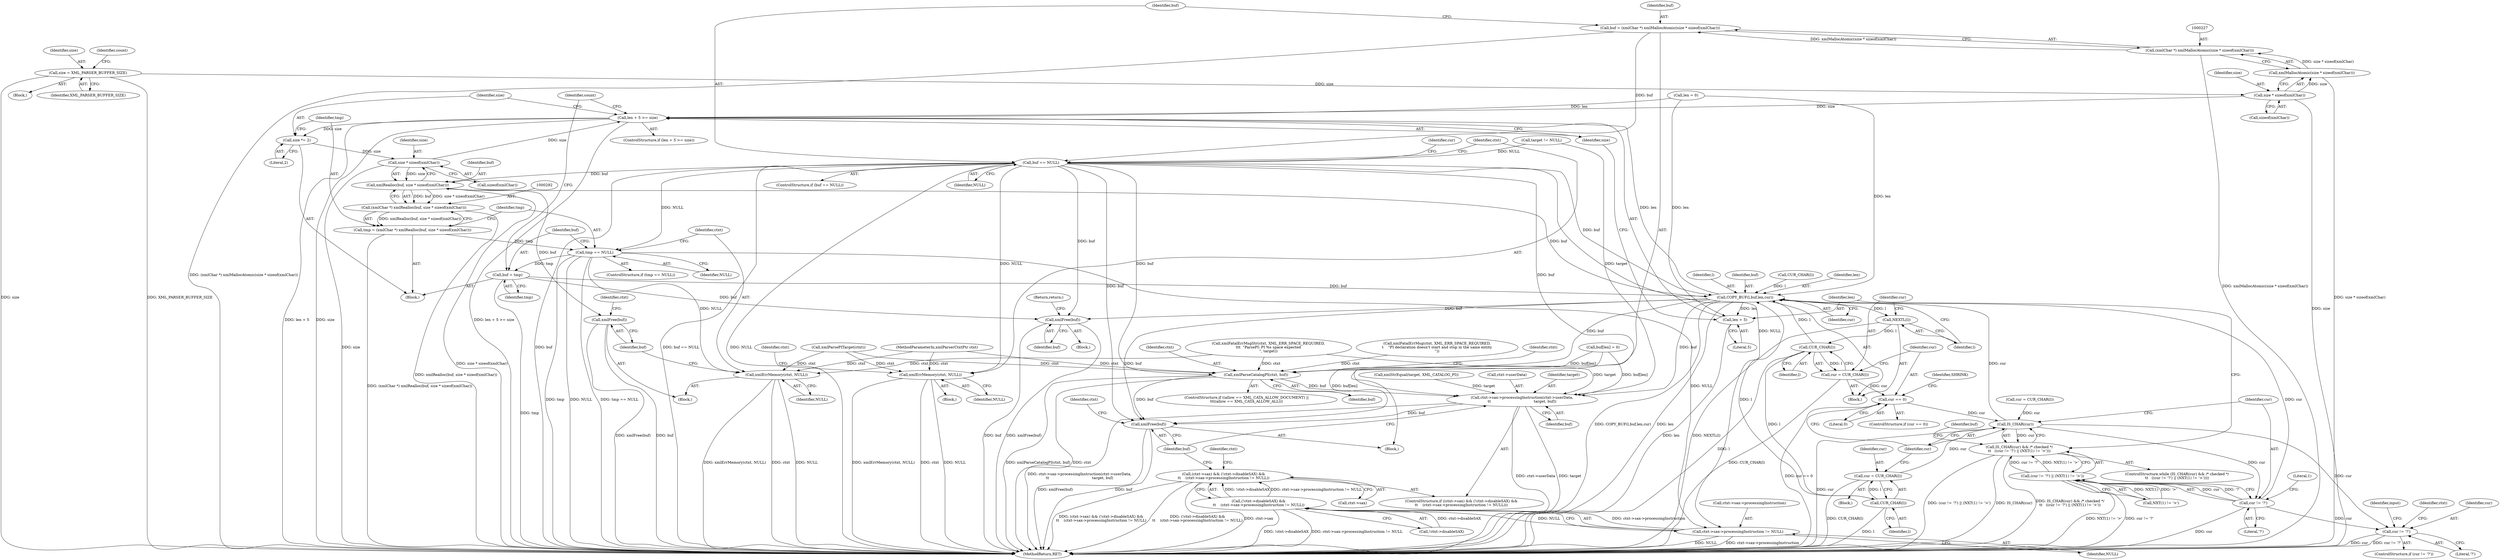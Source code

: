 digraph "0_Chrome_d0947db40187f4708c58e64cbd6013faf9eddeed_30@integer" {
"1000224" [label="(Call,buf = (xmlChar *) xmlMallocAtomic(size * sizeof(xmlChar)))"];
"1000226" [label="(Call,(xmlChar *) xmlMallocAtomic(size * sizeof(xmlChar)))"];
"1000228" [label="(Call,xmlMallocAtomic(size * sizeof(xmlChar)))"];
"1000229" [label="(Call,size * sizeof(xmlChar))"];
"1000117" [label="(Call,size = XML_PARSER_BUFFER_SIZE)"];
"1000234" [label="(Call,buf == NULL)"];
"1000238" [label="(Call,xmlErrMemory(ctxt, NULL))"];
"1000293" [label="(Call,xmlRealloc(buf, size * sizeof(xmlChar)))"];
"1000291" [label="(Call,(xmlChar *) xmlRealloc(buf, size * sizeof(xmlChar)))"];
"1000289" [label="(Call,tmp = (xmlChar *) xmlRealloc(buf, size * sizeof(xmlChar)))"];
"1000300" [label="(Call,tmp == NULL)"];
"1000304" [label="(Call,xmlErrMemory(ctxt, NULL))"];
"1000315" [label="(Call,buf = tmp)"];
"1000333" [label="(Call,xmlFree(buf))"];
"1000339" [label="(Call,COPY_BUF(l,buf,len,cur))"];
"1000279" [label="(Call,len + 5 >= size)"];
"1000286" [label="(Call,size *= 2)"];
"1000295" [label="(Call,size * sizeof(xmlChar))"];
"1000280" [label="(Call,len + 5)"];
"1000344" [label="(Call,NEXTL(l))"];
"1000348" [label="(Call,CUR_CHAR(l))"];
"1000346" [label="(Call,cur = CUR_CHAR(l))"];
"1000351" [label="(Call,cur == 0)"];
"1000267" [label="(Call,IS_CHAR(cur))"];
"1000266" [label="(Call,IS_CHAR(cur) && /* checked */\n\t\t   ((cur != '?') || (NXT(1) != '>')))"];
"1000270" [label="(Call,cur != '?')"];
"1000269" [label="(Call,(cur != '?') || (NXT(1) != '>'))"];
"1000367" [label="(Call,cur != '?')"];
"1000359" [label="(Call,CUR_CHAR(l))"];
"1000357" [label="(Call,cur = CUR_CHAR(l))"];
"1000416" [label="(Call,xmlParseCatalogPI(ctxt, buf))"];
"1000436" [label="(Call,ctxt->sax->processingInstruction(ctxt->userData,\n\t\t                                     target, buf))"];
"1000442" [label="(Call,xmlFree(buf))"];
"1000429" [label="(Call,ctxt->sax->processingInstruction != NULL)"];
"1000424" [label="(Call,(!ctxt->disableSAX) &&\n\t\t    (ctxt->sax->processingInstruction != NULL))"];
"1000420" [label="(Call,(ctxt->sax) && (!ctxt->disableSAX) &&\n\t\t    (ctxt->sax->processingInstruction != NULL))"];
"1000307" [label="(Call,xmlFree(buf))"];
"1000385" [label="(Call,xmlFatalErrMsg(ctxt, XML_ERR_SPACE_REQUIRED,\n\t    \"PI declaration doesn't start and stop in the same entity\n\"))"];
"1000243" [label="(Identifier,ctxt)"];
"1000349" [label="(Identifier,l)"];
"1000315" [label="(Call,buf = tmp)"];
"1000311" [label="(Identifier,ctxt)"];
"1000273" [label="(Call,NXT(1) != '>')"];
"1000422" [label="(Identifier,ctxt)"];
"1000270" [label="(Call,cur != '?')"];
"1000301" [label="(Identifier,tmp)"];
"1000380" [label="(Identifier,input)"];
"1000117" [label="(Call,size = XML_PARSER_BUFFER_SIZE)"];
"1000277" [label="(Block,)"];
"1000118" [label="(Identifier,size)"];
"1000290" [label="(Identifier,tmp)"];
"1000271" [label="(Identifier,cur)"];
"1000346" [label="(Call,cur = CUR_CHAR(l))"];
"1000441" [label="(Identifier,buf)"];
"1000240" [label="(Identifier,NULL)"];
"1000461" [label="(MethodReturn,RET)"];
"1000344" [label="(Call,NEXTL(l))"];
"1000162" [label="(Call,target != NULL)"];
"1000265" [label="(ControlStructure,while (IS_CHAR(cur) && /* checked */\n\t\t   ((cur != '?') || (NXT(1) != '>'))))"];
"1000304" [label="(Call,xmlErrMemory(ctxt, NULL))"];
"1000228" [label="(Call,xmlMallocAtomic(size * sizeof(xmlChar)))"];
"1000275" [label="(Literal,1)"];
"1000233" [label="(ControlStructure,if (buf == NULL))"];
"1000306" [label="(Identifier,NULL)"];
"1000234" [label="(Call,buf == NULL)"];
"1000352" [label="(Identifier,cur)"];
"1000236" [label="(Identifier,NULL)"];
"1000126" [label="(Identifier,count)"];
"1000287" [label="(Identifier,size)"];
"1000319" [label="(Identifier,count)"];
"1000334" [label="(Identifier,buf)"];
"1000335" [label="(Return,return;)"];
"1000367" [label="(Call,cur != '?')"];
"1000297" [label="(Call,sizeof(xmlChar))"];
"1000291" [label="(Call,(xmlChar *) xmlRealloc(buf, size * sizeof(xmlChar)))"];
"1000248" [label="(Identifier,cur)"];
"1000443" [label="(Identifier,buf)"];
"1000453" [label="(Identifier,ctxt)"];
"1000340" [label="(Identifier,l)"];
"1000119" [label="(Identifier,XML_PARSER_BUFFER_SIZE)"];
"1000308" [label="(Identifier,buf)"];
"1000341" [label="(Identifier,buf)"];
"1000400" [label="(Call,xmlStrEqual(target, XML_CATALOG_PI))"];
"1000272" [label="(Literal,'?')"];
"1000226" [label="(Call,(xmlChar *) xmlMallocAtomic(size * sizeof(xmlChar)))"];
"1000263" [label="(Call,CUR_CHAR(l))"];
"1000438" [label="(Identifier,ctxt)"];
"1000288" [label="(Literal,2)"];
"1000343" [label="(Identifier,cur)"];
"1000231" [label="(Call,sizeof(xmlChar))"];
"1000361" [label="(Call,buf[len] = 0)"];
"1000351" [label="(Call,cur == 0)"];
"1000425" [label="(Call,!ctxt->disableSAX)"];
"1000296" [label="(Identifier,size)"];
"1000436" [label="(Call,ctxt->sax->processingInstruction(ctxt->userData,\n\t\t                                     target, buf))"];
"1000279" [label="(Call,len + 5 >= size)"];
"1000348" [label="(Call,CUR_CHAR(l))"];
"1000224" [label="(Call,buf = (xmlChar *) xmlMallocAtomic(size * sizeof(xmlChar)))"];
"1000437" [label="(Call,ctxt->userData)"];
"1000345" [label="(Identifier,l)"];
"1000281" [label="(Identifier,len)"];
"1000294" [label="(Identifier,buf)"];
"1000360" [label="(Identifier,l)"];
"1000372" [label="(Identifier,ctxt)"];
"1000303" [label="(Block,)"];
"1000305" [label="(Identifier,ctxt)"];
"1000359" [label="(Call,CUR_CHAR(l))"];
"1000289" [label="(Call,tmp = (xmlChar *) xmlRealloc(buf, size * sizeof(xmlChar)))"];
"1000354" [label="(Block,)"];
"1000230" [label="(Identifier,size)"];
"1000299" [label="(ControlStructure,if (tmp == NULL))"];
"1000300" [label="(Call,tmp == NULL)"];
"1000107" [label="(Block,)"];
"1000421" [label="(Call,ctxt->sax)"];
"1000106" [label="(MethodParameterIn,xmlParserCtxtPtr ctxt)"];
"1000282" [label="(Literal,5)"];
"1000347" [label="(Identifier,cur)"];
"1000269" [label="(Call,(cur != '?') || (NXT(1) != '>'))"];
"1000268" [label="(Identifier,cur)"];
"1000358" [label="(Identifier,cur)"];
"1000283" [label="(Identifier,size)"];
"1000368" [label="(Identifier,cur)"];
"1000408" [label="(ControlStructure,if ((allow == XML_CATA_ALLOW_DOCUMENT) ||\n\t\t\t(allow == XML_CATA_ALLOW_ALL)))"];
"1000280" [label="(Call,len + 5)"];
"1000420" [label="(Call,(ctxt->sax) && (!ctxt->disableSAX) &&\n\t\t    (ctxt->sax->processingInstruction != NULL))"];
"1000417" [label="(Identifier,ctxt)"];
"1000317" [label="(Identifier,tmp)"];
"1000342" [label="(Identifier,len)"];
"1000369" [label="(Literal,'?')"];
"1000278" [label="(ControlStructure,if (len + 5 >= size))"];
"1000307" [label="(Call,xmlFree(buf))"];
"1000355" [label="(Identifier,SHRINK)"];
"1000316" [label="(Identifier,buf)"];
"1000267" [label="(Call,IS_CHAR(cur))"];
"1000424" [label="(Call,(!ctxt->disableSAX) &&\n\t\t    (ctxt->sax->processingInstruction != NULL))"];
"1000416" [label="(Call,xmlParseCatalogPI(ctxt, buf))"];
"1000332" [label="(Block,)"];
"1000284" [label="(Block,)"];
"1000225" [label="(Identifier,buf)"];
"1000295" [label="(Call,size * sizeof(xmlChar))"];
"1000165" [label="(Block,)"];
"1000286" [label="(Call,size *= 2)"];
"1000113" [label="(Call,len = 0)"];
"1000353" [label="(Literal,0)"];
"1000418" [label="(Identifier,buf)"];
"1000419" [label="(ControlStructure,if ((ctxt->sax) && (!ctxt->disableSAX) &&\n\t\t    (ctxt->sax->processingInstruction != NULL)))"];
"1000237" [label="(Block,)"];
"1000229" [label="(Call,size * sizeof(xmlChar))"];
"1000266" [label="(Call,IS_CHAR(cur) && /* checked */\n\t\t   ((cur != '?') || (NXT(1) != '>')))"];
"1000159" [label="(Call,xmlParsePITarget(ctxt))"];
"1000293" [label="(Call,xmlRealloc(buf, size * sizeof(xmlChar)))"];
"1000255" [label="(Call,xmlFatalErrMsgStr(ctxt, XML_ERR_SPACE_REQUIRED,\n\t\t\t  \"ParsePI: PI %s space expected\n\", target))"];
"1000429" [label="(Call,ctxt->sax->processingInstruction != NULL)"];
"1000235" [label="(Identifier,buf)"];
"1000350" [label="(ControlStructure,if (cur == 0))"];
"1000238" [label="(Call,xmlErrMemory(ctxt, NULL))"];
"1000430" [label="(Call,ctxt->sax->processingInstruction)"];
"1000261" [label="(Call,cur = CUR_CHAR(l))"];
"1000440" [label="(Identifier,target)"];
"1000357" [label="(Call,cur = CUR_CHAR(l))"];
"1000333" [label="(Call,xmlFree(buf))"];
"1000339" [label="(Call,COPY_BUF(l,buf,len,cur))"];
"1000442" [label="(Call,xmlFree(buf))"];
"1000363" [label="(Identifier,buf)"];
"1000435" [label="(Identifier,NULL)"];
"1000302" [label="(Identifier,NULL)"];
"1000239" [label="(Identifier,ctxt)"];
"1000366" [label="(ControlStructure,if (cur != '?'))"];
"1000224" -> "1000165"  [label="AST: "];
"1000224" -> "1000226"  [label="CFG: "];
"1000225" -> "1000224"  [label="AST: "];
"1000226" -> "1000224"  [label="AST: "];
"1000235" -> "1000224"  [label="CFG: "];
"1000224" -> "1000461"  [label="DDG: (xmlChar *) xmlMallocAtomic(size * sizeof(xmlChar))"];
"1000226" -> "1000224"  [label="DDG: xmlMallocAtomic(size * sizeof(xmlChar))"];
"1000224" -> "1000234"  [label="DDG: buf"];
"1000226" -> "1000228"  [label="CFG: "];
"1000227" -> "1000226"  [label="AST: "];
"1000228" -> "1000226"  [label="AST: "];
"1000226" -> "1000461"  [label="DDG: xmlMallocAtomic(size * sizeof(xmlChar))"];
"1000228" -> "1000226"  [label="DDG: size * sizeof(xmlChar)"];
"1000228" -> "1000229"  [label="CFG: "];
"1000229" -> "1000228"  [label="AST: "];
"1000228" -> "1000461"  [label="DDG: size * sizeof(xmlChar)"];
"1000229" -> "1000228"  [label="DDG: size"];
"1000229" -> "1000231"  [label="CFG: "];
"1000230" -> "1000229"  [label="AST: "];
"1000231" -> "1000229"  [label="AST: "];
"1000229" -> "1000461"  [label="DDG: size"];
"1000117" -> "1000229"  [label="DDG: size"];
"1000229" -> "1000279"  [label="DDG: size"];
"1000117" -> "1000107"  [label="AST: "];
"1000117" -> "1000119"  [label="CFG: "];
"1000118" -> "1000117"  [label="AST: "];
"1000119" -> "1000117"  [label="AST: "];
"1000126" -> "1000117"  [label="CFG: "];
"1000117" -> "1000461"  [label="DDG: size"];
"1000117" -> "1000461"  [label="DDG: XML_PARSER_BUFFER_SIZE"];
"1000234" -> "1000233"  [label="AST: "];
"1000234" -> "1000236"  [label="CFG: "];
"1000235" -> "1000234"  [label="AST: "];
"1000236" -> "1000234"  [label="AST: "];
"1000239" -> "1000234"  [label="CFG: "];
"1000248" -> "1000234"  [label="CFG: "];
"1000234" -> "1000461"  [label="DDG: NULL"];
"1000234" -> "1000461"  [label="DDG: buf"];
"1000234" -> "1000461"  [label="DDG: buf == NULL"];
"1000162" -> "1000234"  [label="DDG: NULL"];
"1000234" -> "1000238"  [label="DDG: NULL"];
"1000234" -> "1000293"  [label="DDG: buf"];
"1000234" -> "1000300"  [label="DDG: NULL"];
"1000234" -> "1000333"  [label="DDG: buf"];
"1000234" -> "1000339"  [label="DDG: buf"];
"1000234" -> "1000416"  [label="DDG: buf"];
"1000234" -> "1000429"  [label="DDG: NULL"];
"1000234" -> "1000436"  [label="DDG: buf"];
"1000234" -> "1000442"  [label="DDG: buf"];
"1000238" -> "1000237"  [label="AST: "];
"1000238" -> "1000240"  [label="CFG: "];
"1000239" -> "1000238"  [label="AST: "];
"1000240" -> "1000238"  [label="AST: "];
"1000243" -> "1000238"  [label="CFG: "];
"1000238" -> "1000461"  [label="DDG: ctxt"];
"1000238" -> "1000461"  [label="DDG: NULL"];
"1000238" -> "1000461"  [label="DDG: xmlErrMemory(ctxt, NULL)"];
"1000159" -> "1000238"  [label="DDG: ctxt"];
"1000106" -> "1000238"  [label="DDG: ctxt"];
"1000293" -> "1000291"  [label="AST: "];
"1000293" -> "1000295"  [label="CFG: "];
"1000294" -> "1000293"  [label="AST: "];
"1000295" -> "1000293"  [label="AST: "];
"1000291" -> "1000293"  [label="CFG: "];
"1000293" -> "1000461"  [label="DDG: size * sizeof(xmlChar)"];
"1000293" -> "1000291"  [label="DDG: buf"];
"1000293" -> "1000291"  [label="DDG: size * sizeof(xmlChar)"];
"1000339" -> "1000293"  [label="DDG: buf"];
"1000295" -> "1000293"  [label="DDG: size"];
"1000293" -> "1000307"  [label="DDG: buf"];
"1000291" -> "1000289"  [label="AST: "];
"1000292" -> "1000291"  [label="AST: "];
"1000289" -> "1000291"  [label="CFG: "];
"1000291" -> "1000461"  [label="DDG: xmlRealloc(buf, size * sizeof(xmlChar))"];
"1000291" -> "1000289"  [label="DDG: xmlRealloc(buf, size * sizeof(xmlChar))"];
"1000289" -> "1000284"  [label="AST: "];
"1000290" -> "1000289"  [label="AST: "];
"1000301" -> "1000289"  [label="CFG: "];
"1000289" -> "1000461"  [label="DDG: (xmlChar *) xmlRealloc(buf, size * sizeof(xmlChar))"];
"1000289" -> "1000300"  [label="DDG: tmp"];
"1000300" -> "1000299"  [label="AST: "];
"1000300" -> "1000302"  [label="CFG: "];
"1000301" -> "1000300"  [label="AST: "];
"1000302" -> "1000300"  [label="AST: "];
"1000305" -> "1000300"  [label="CFG: "];
"1000316" -> "1000300"  [label="CFG: "];
"1000300" -> "1000461"  [label="DDG: tmp"];
"1000300" -> "1000461"  [label="DDG: NULL"];
"1000300" -> "1000461"  [label="DDG: tmp == NULL"];
"1000300" -> "1000304"  [label="DDG: NULL"];
"1000300" -> "1000315"  [label="DDG: tmp"];
"1000300" -> "1000429"  [label="DDG: NULL"];
"1000304" -> "1000303"  [label="AST: "];
"1000304" -> "1000306"  [label="CFG: "];
"1000305" -> "1000304"  [label="AST: "];
"1000306" -> "1000304"  [label="AST: "];
"1000308" -> "1000304"  [label="CFG: "];
"1000304" -> "1000461"  [label="DDG: xmlErrMemory(ctxt, NULL)"];
"1000304" -> "1000461"  [label="DDG: ctxt"];
"1000304" -> "1000461"  [label="DDG: NULL"];
"1000159" -> "1000304"  [label="DDG: ctxt"];
"1000255" -> "1000304"  [label="DDG: ctxt"];
"1000106" -> "1000304"  [label="DDG: ctxt"];
"1000315" -> "1000284"  [label="AST: "];
"1000315" -> "1000317"  [label="CFG: "];
"1000316" -> "1000315"  [label="AST: "];
"1000317" -> "1000315"  [label="AST: "];
"1000319" -> "1000315"  [label="CFG: "];
"1000315" -> "1000461"  [label="DDG: tmp"];
"1000315" -> "1000333"  [label="DDG: buf"];
"1000315" -> "1000339"  [label="DDG: buf"];
"1000333" -> "1000332"  [label="AST: "];
"1000333" -> "1000334"  [label="CFG: "];
"1000334" -> "1000333"  [label="AST: "];
"1000335" -> "1000333"  [label="CFG: "];
"1000333" -> "1000461"  [label="DDG: buf"];
"1000333" -> "1000461"  [label="DDG: xmlFree(buf)"];
"1000339" -> "1000333"  [label="DDG: buf"];
"1000339" -> "1000277"  [label="AST: "];
"1000339" -> "1000343"  [label="CFG: "];
"1000340" -> "1000339"  [label="AST: "];
"1000341" -> "1000339"  [label="AST: "];
"1000342" -> "1000339"  [label="AST: "];
"1000343" -> "1000339"  [label="AST: "];
"1000345" -> "1000339"  [label="CFG: "];
"1000339" -> "1000461"  [label="DDG: COPY_BUF(l,buf,len,cur)"];
"1000339" -> "1000461"  [label="DDG: len"];
"1000339" -> "1000279"  [label="DDG: len"];
"1000339" -> "1000280"  [label="DDG: len"];
"1000348" -> "1000339"  [label="DDG: l"];
"1000263" -> "1000339"  [label="DDG: l"];
"1000359" -> "1000339"  [label="DDG: l"];
"1000113" -> "1000339"  [label="DDG: len"];
"1000267" -> "1000339"  [label="DDG: cur"];
"1000270" -> "1000339"  [label="DDG: cur"];
"1000339" -> "1000344"  [label="DDG: l"];
"1000339" -> "1000416"  [label="DDG: buf"];
"1000339" -> "1000436"  [label="DDG: buf"];
"1000339" -> "1000442"  [label="DDG: buf"];
"1000279" -> "1000278"  [label="AST: "];
"1000279" -> "1000283"  [label="CFG: "];
"1000280" -> "1000279"  [label="AST: "];
"1000283" -> "1000279"  [label="AST: "];
"1000287" -> "1000279"  [label="CFG: "];
"1000319" -> "1000279"  [label="CFG: "];
"1000279" -> "1000461"  [label="DDG: len + 5"];
"1000279" -> "1000461"  [label="DDG: size"];
"1000279" -> "1000461"  [label="DDG: len + 5 >= size"];
"1000113" -> "1000279"  [label="DDG: len"];
"1000295" -> "1000279"  [label="DDG: size"];
"1000279" -> "1000286"  [label="DDG: size"];
"1000286" -> "1000284"  [label="AST: "];
"1000286" -> "1000288"  [label="CFG: "];
"1000287" -> "1000286"  [label="AST: "];
"1000288" -> "1000286"  [label="AST: "];
"1000290" -> "1000286"  [label="CFG: "];
"1000286" -> "1000295"  [label="DDG: size"];
"1000295" -> "1000297"  [label="CFG: "];
"1000296" -> "1000295"  [label="AST: "];
"1000297" -> "1000295"  [label="AST: "];
"1000295" -> "1000461"  [label="DDG: size"];
"1000280" -> "1000282"  [label="CFG: "];
"1000281" -> "1000280"  [label="AST: "];
"1000282" -> "1000280"  [label="AST: "];
"1000283" -> "1000280"  [label="CFG: "];
"1000280" -> "1000461"  [label="DDG: len"];
"1000113" -> "1000280"  [label="DDG: len"];
"1000344" -> "1000277"  [label="AST: "];
"1000344" -> "1000345"  [label="CFG: "];
"1000345" -> "1000344"  [label="AST: "];
"1000347" -> "1000344"  [label="CFG: "];
"1000344" -> "1000461"  [label="DDG: NEXTL(l)"];
"1000344" -> "1000348"  [label="DDG: l"];
"1000348" -> "1000346"  [label="AST: "];
"1000348" -> "1000349"  [label="CFG: "];
"1000349" -> "1000348"  [label="AST: "];
"1000346" -> "1000348"  [label="CFG: "];
"1000348" -> "1000461"  [label="DDG: l"];
"1000348" -> "1000346"  [label="DDG: l"];
"1000348" -> "1000359"  [label="DDG: l"];
"1000346" -> "1000277"  [label="AST: "];
"1000347" -> "1000346"  [label="AST: "];
"1000352" -> "1000346"  [label="CFG: "];
"1000346" -> "1000461"  [label="DDG: CUR_CHAR(l)"];
"1000346" -> "1000351"  [label="DDG: cur"];
"1000351" -> "1000350"  [label="AST: "];
"1000351" -> "1000353"  [label="CFG: "];
"1000352" -> "1000351"  [label="AST: "];
"1000353" -> "1000351"  [label="AST: "];
"1000268" -> "1000351"  [label="CFG: "];
"1000355" -> "1000351"  [label="CFG: "];
"1000351" -> "1000461"  [label="DDG: cur == 0"];
"1000351" -> "1000267"  [label="DDG: cur"];
"1000267" -> "1000266"  [label="AST: "];
"1000267" -> "1000268"  [label="CFG: "];
"1000268" -> "1000267"  [label="AST: "];
"1000271" -> "1000267"  [label="CFG: "];
"1000266" -> "1000267"  [label="CFG: "];
"1000267" -> "1000461"  [label="DDG: cur"];
"1000267" -> "1000266"  [label="DDG: cur"];
"1000357" -> "1000267"  [label="DDG: cur"];
"1000261" -> "1000267"  [label="DDG: cur"];
"1000267" -> "1000270"  [label="DDG: cur"];
"1000267" -> "1000367"  [label="DDG: cur"];
"1000266" -> "1000265"  [label="AST: "];
"1000266" -> "1000269"  [label="CFG: "];
"1000269" -> "1000266"  [label="AST: "];
"1000281" -> "1000266"  [label="CFG: "];
"1000363" -> "1000266"  [label="CFG: "];
"1000266" -> "1000461"  [label="DDG: (cur != '?') || (NXT(1) != '>')"];
"1000266" -> "1000461"  [label="DDG: IS_CHAR(cur)"];
"1000266" -> "1000461"  [label="DDG: IS_CHAR(cur) && /* checked */\n\t\t   ((cur != '?') || (NXT(1) != '>'))"];
"1000269" -> "1000266"  [label="DDG: cur != '?'"];
"1000269" -> "1000266"  [label="DDG: NXT(1) != '>'"];
"1000270" -> "1000269"  [label="AST: "];
"1000270" -> "1000272"  [label="CFG: "];
"1000271" -> "1000270"  [label="AST: "];
"1000272" -> "1000270"  [label="AST: "];
"1000275" -> "1000270"  [label="CFG: "];
"1000269" -> "1000270"  [label="CFG: "];
"1000270" -> "1000461"  [label="DDG: cur"];
"1000270" -> "1000269"  [label="DDG: cur"];
"1000270" -> "1000269"  [label="DDG: '?'"];
"1000270" -> "1000367"  [label="DDG: cur"];
"1000269" -> "1000273"  [label="CFG: "];
"1000273" -> "1000269"  [label="AST: "];
"1000269" -> "1000461"  [label="DDG: NXT(1) != '>'"];
"1000269" -> "1000461"  [label="DDG: cur != '?'"];
"1000273" -> "1000269"  [label="DDG: NXT(1)"];
"1000273" -> "1000269"  [label="DDG: '>'"];
"1000367" -> "1000366"  [label="AST: "];
"1000367" -> "1000369"  [label="CFG: "];
"1000368" -> "1000367"  [label="AST: "];
"1000369" -> "1000367"  [label="AST: "];
"1000372" -> "1000367"  [label="CFG: "];
"1000380" -> "1000367"  [label="CFG: "];
"1000367" -> "1000461"  [label="DDG: cur"];
"1000367" -> "1000461"  [label="DDG: cur != '?'"];
"1000359" -> "1000357"  [label="AST: "];
"1000359" -> "1000360"  [label="CFG: "];
"1000360" -> "1000359"  [label="AST: "];
"1000357" -> "1000359"  [label="CFG: "];
"1000359" -> "1000461"  [label="DDG: l"];
"1000359" -> "1000357"  [label="DDG: l"];
"1000357" -> "1000354"  [label="AST: "];
"1000358" -> "1000357"  [label="AST: "];
"1000268" -> "1000357"  [label="CFG: "];
"1000357" -> "1000461"  [label="DDG: CUR_CHAR(l)"];
"1000416" -> "1000408"  [label="AST: "];
"1000416" -> "1000418"  [label="CFG: "];
"1000417" -> "1000416"  [label="AST: "];
"1000418" -> "1000416"  [label="AST: "];
"1000422" -> "1000416"  [label="CFG: "];
"1000416" -> "1000461"  [label="DDG: xmlParseCatalogPI(ctxt, buf)"];
"1000416" -> "1000461"  [label="DDG: ctxt"];
"1000159" -> "1000416"  [label="DDG: ctxt"];
"1000385" -> "1000416"  [label="DDG: ctxt"];
"1000255" -> "1000416"  [label="DDG: ctxt"];
"1000106" -> "1000416"  [label="DDG: ctxt"];
"1000361" -> "1000416"  [label="DDG: buf[len]"];
"1000416" -> "1000436"  [label="DDG: buf"];
"1000416" -> "1000442"  [label="DDG: buf"];
"1000436" -> "1000419"  [label="AST: "];
"1000436" -> "1000441"  [label="CFG: "];
"1000437" -> "1000436"  [label="AST: "];
"1000440" -> "1000436"  [label="AST: "];
"1000441" -> "1000436"  [label="AST: "];
"1000443" -> "1000436"  [label="CFG: "];
"1000436" -> "1000461"  [label="DDG: ctxt->sax->processingInstruction(ctxt->userData,\n\t\t                                     target, buf)"];
"1000436" -> "1000461"  [label="DDG: ctxt->userData"];
"1000436" -> "1000461"  [label="DDG: target"];
"1000255" -> "1000436"  [label="DDG: target"];
"1000400" -> "1000436"  [label="DDG: target"];
"1000162" -> "1000436"  [label="DDG: target"];
"1000361" -> "1000436"  [label="DDG: buf[len]"];
"1000436" -> "1000442"  [label="DDG: buf"];
"1000442" -> "1000165"  [label="AST: "];
"1000442" -> "1000443"  [label="CFG: "];
"1000443" -> "1000442"  [label="AST: "];
"1000453" -> "1000442"  [label="CFG: "];
"1000442" -> "1000461"  [label="DDG: xmlFree(buf)"];
"1000442" -> "1000461"  [label="DDG: buf"];
"1000361" -> "1000442"  [label="DDG: buf[len]"];
"1000429" -> "1000424"  [label="AST: "];
"1000429" -> "1000435"  [label="CFG: "];
"1000430" -> "1000429"  [label="AST: "];
"1000435" -> "1000429"  [label="AST: "];
"1000424" -> "1000429"  [label="CFG: "];
"1000429" -> "1000461"  [label="DDG: NULL"];
"1000429" -> "1000461"  [label="DDG: ctxt->sax->processingInstruction"];
"1000429" -> "1000424"  [label="DDG: ctxt->sax->processingInstruction"];
"1000429" -> "1000424"  [label="DDG: NULL"];
"1000424" -> "1000420"  [label="AST: "];
"1000424" -> "1000425"  [label="CFG: "];
"1000425" -> "1000424"  [label="AST: "];
"1000420" -> "1000424"  [label="CFG: "];
"1000424" -> "1000461"  [label="DDG: !ctxt->disableSAX"];
"1000424" -> "1000461"  [label="DDG: ctxt->sax->processingInstruction != NULL"];
"1000424" -> "1000420"  [label="DDG: !ctxt->disableSAX"];
"1000424" -> "1000420"  [label="DDG: ctxt->sax->processingInstruction != NULL"];
"1000425" -> "1000424"  [label="DDG: ctxt->disableSAX"];
"1000420" -> "1000419"  [label="AST: "];
"1000420" -> "1000421"  [label="CFG: "];
"1000421" -> "1000420"  [label="AST: "];
"1000438" -> "1000420"  [label="CFG: "];
"1000443" -> "1000420"  [label="CFG: "];
"1000420" -> "1000461"  [label="DDG: (ctxt->sax) && (!ctxt->disableSAX) &&\n\t\t    (ctxt->sax->processingInstruction != NULL)"];
"1000420" -> "1000461"  [label="DDG: (!ctxt->disableSAX) &&\n\t\t    (ctxt->sax->processingInstruction != NULL)"];
"1000420" -> "1000461"  [label="DDG: ctxt->sax"];
"1000307" -> "1000303"  [label="AST: "];
"1000307" -> "1000308"  [label="CFG: "];
"1000308" -> "1000307"  [label="AST: "];
"1000311" -> "1000307"  [label="CFG: "];
"1000307" -> "1000461"  [label="DDG: xmlFree(buf)"];
"1000307" -> "1000461"  [label="DDG: buf"];
}
